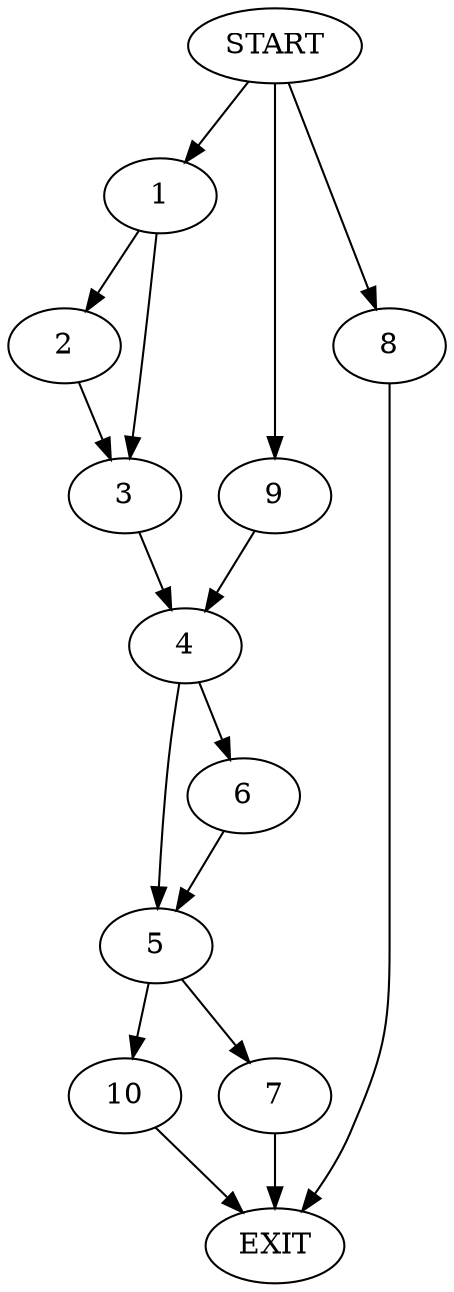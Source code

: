 digraph {
0 [label="START"]
11 [label="EXIT"]
0 -> 1
1 -> 2
1 -> 3
3 -> 4
2 -> 3
4 -> 5
4 -> 6
7 -> 11
0 -> 8
8 -> 11
0 -> 9
9 -> 4
10 -> 11
6 -> 5
5 -> 10
5 -> 7
}
